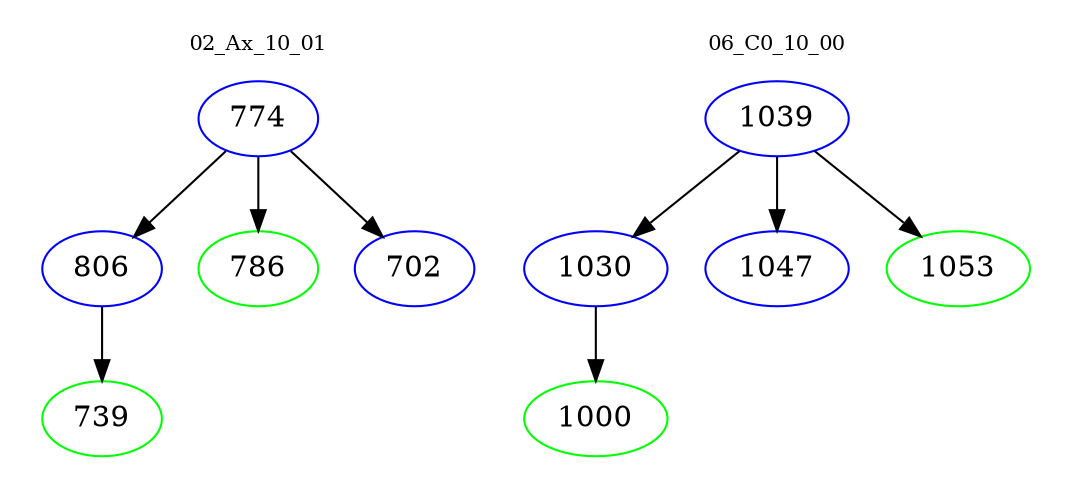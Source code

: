 digraph{
subgraph cluster_0 {
color = white
label = "02_Ax_10_01";
fontsize=10;
T0_774 [label="774", color="blue"]
T0_774 -> T0_806 [color="black"]
T0_806 [label="806", color="blue"]
T0_806 -> T0_739 [color="black"]
T0_739 [label="739", color="green"]
T0_774 -> T0_786 [color="black"]
T0_786 [label="786", color="green"]
T0_774 -> T0_702 [color="black"]
T0_702 [label="702", color="blue"]
}
subgraph cluster_1 {
color = white
label = "06_C0_10_00";
fontsize=10;
T1_1039 [label="1039", color="blue"]
T1_1039 -> T1_1030 [color="black"]
T1_1030 [label="1030", color="blue"]
T1_1030 -> T1_1000 [color="black"]
T1_1000 [label="1000", color="green"]
T1_1039 -> T1_1047 [color="black"]
T1_1047 [label="1047", color="blue"]
T1_1039 -> T1_1053 [color="black"]
T1_1053 [label="1053", color="green"]
}
}
